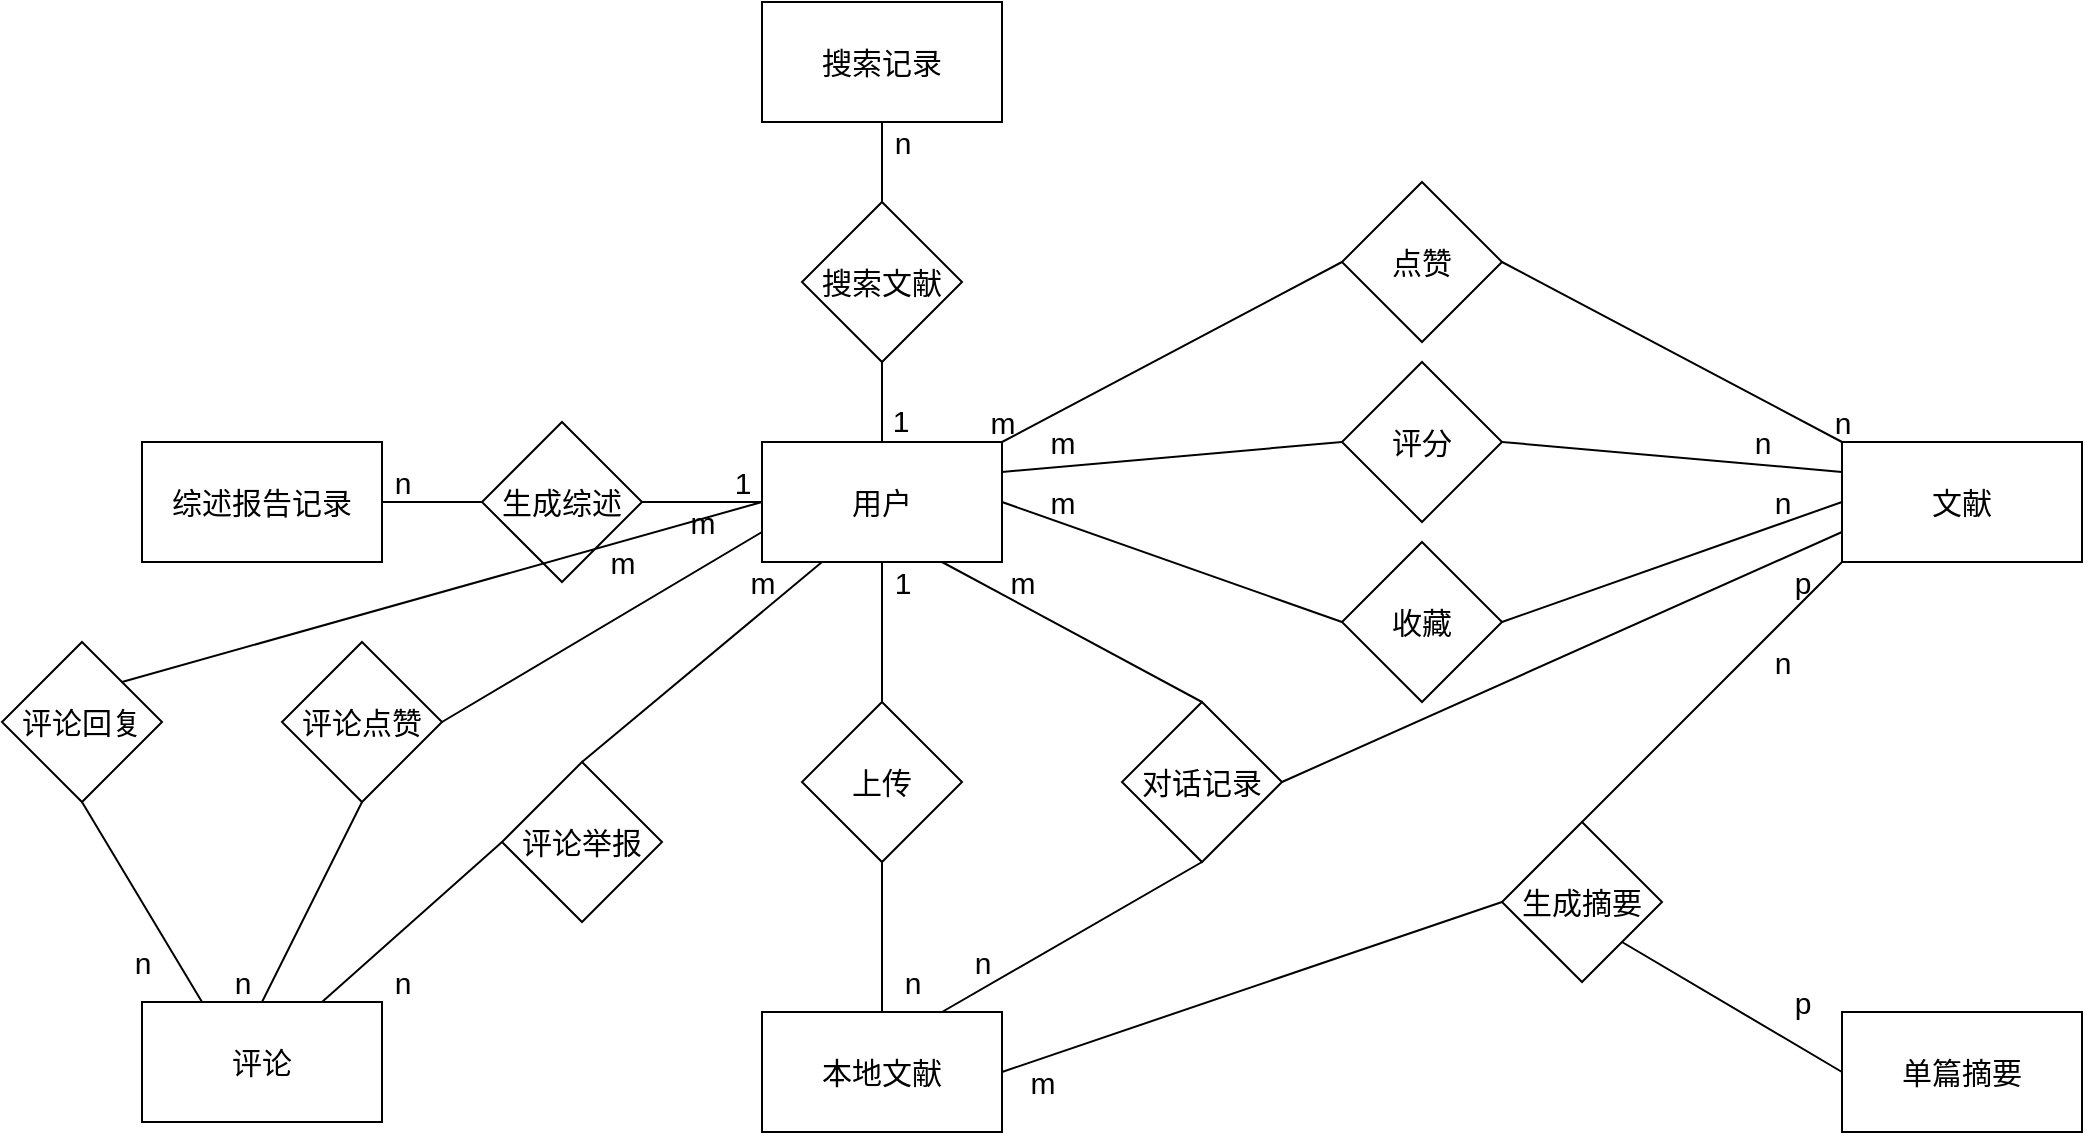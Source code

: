 <mxfile version="24.2.2" type="github">
  <diagram id="7kDKLHeCs0O-ERI10_3t" name="第 1 页">
    <mxGraphModel dx="1940" dy="792" grid="1" gridSize="10" guides="1" tooltips="1" connect="1" arrows="1" fold="1" page="1" pageScale="1" pageWidth="827" pageHeight="1169" math="0" shadow="0">
      <root>
        <mxCell id="0" />
        <mxCell id="1" parent="0" />
        <mxCell id="ikgCimP6HVa5O3g01R5H-14" style="rounded=0;orthogonalLoop=1;jettySize=auto;html=1;entryX=0;entryY=0.5;entryDx=0;entryDy=0;startArrow=none;startFill=0;endArrow=none;endFill=0;exitX=1;exitY=0;exitDx=0;exitDy=0;fontSize=15;" parent="1" source="ikgCimP6HVa5O3g01R5H-1" target="ikgCimP6HVa5O3g01R5H-11" edge="1">
          <mxGeometry relative="1" as="geometry">
            <mxPoint x="360" y="330" as="sourcePoint" />
          </mxGeometry>
        </mxCell>
        <mxCell id="ikgCimP6HVa5O3g01R5H-21" style="edgeStyle=none;rounded=0;orthogonalLoop=1;jettySize=auto;html=1;exitX=1;exitY=0.25;exitDx=0;exitDy=0;entryX=0;entryY=0.5;entryDx=0;entryDy=0;startArrow=none;startFill=0;endArrow=none;endFill=0;fontSize=15;" parent="1" source="ikgCimP6HVa5O3g01R5H-1" target="ikgCimP6HVa5O3g01R5H-12" edge="1">
          <mxGeometry relative="1" as="geometry" />
        </mxCell>
        <mxCell id="ikgCimP6HVa5O3g01R5H-25" style="edgeStyle=none;rounded=0;orthogonalLoop=1;jettySize=auto;html=1;exitX=1;exitY=0.5;exitDx=0;exitDy=0;entryX=0;entryY=0.5;entryDx=0;entryDy=0;startArrow=none;startFill=0;endArrow=none;endFill=0;fontSize=15;" parent="1" source="ikgCimP6HVa5O3g01R5H-1" target="ikgCimP6HVa5O3g01R5H-13" edge="1">
          <mxGeometry relative="1" as="geometry" />
        </mxCell>
        <mxCell id="ikgCimP6HVa5O3g01R5H-33" style="edgeStyle=none;rounded=0;orthogonalLoop=1;jettySize=auto;html=1;exitX=0.5;exitY=1;exitDx=0;exitDy=0;entryX=0.5;entryY=0;entryDx=0;entryDy=0;startArrow=none;startFill=0;endArrow=none;endFill=0;fontSize=15;" parent="1" source="ikgCimP6HVa5O3g01R5H-1" target="ikgCimP6HVa5O3g01R5H-32" edge="1">
          <mxGeometry relative="1" as="geometry" />
        </mxCell>
        <mxCell id="ikgCimP6HVa5O3g01R5H-41" style="edgeStyle=none;rounded=0;orthogonalLoop=1;jettySize=auto;html=1;exitX=0.75;exitY=1;exitDx=0;exitDy=0;entryX=0.5;entryY=0;entryDx=0;entryDy=0;startArrow=none;startFill=0;endArrow=none;endFill=0;fontSize=15;" parent="1" source="ikgCimP6HVa5O3g01R5H-1" target="ikgCimP6HVa5O3g01R5H-40" edge="1">
          <mxGeometry relative="1" as="geometry" />
        </mxCell>
        <mxCell id="ikgCimP6HVa5O3g01R5H-72" style="edgeStyle=none;rounded=0;orthogonalLoop=1;jettySize=auto;html=1;exitX=0.25;exitY=1;exitDx=0;exitDy=0;entryX=0.5;entryY=0;entryDx=0;entryDy=0;startArrow=none;startFill=0;endArrow=none;endFill=0;fontSize=15;" parent="1" source="ikgCimP6HVa5O3g01R5H-1" target="ikgCimP6HVa5O3g01R5H-68" edge="1">
          <mxGeometry relative="1" as="geometry" />
        </mxCell>
        <mxCell id="ikgCimP6HVa5O3g01R5H-1" value="用户" style="rounded=0;whiteSpace=wrap;html=1;fontSize=15;" parent="1" vertex="1">
          <mxGeometry x="210" y="330" width="120" height="60" as="geometry" />
        </mxCell>
        <mxCell id="ikgCimP6HVa5O3g01R5H-60" style="edgeStyle=none;rounded=0;orthogonalLoop=1;jettySize=auto;html=1;exitX=0;exitY=1;exitDx=0;exitDy=0;entryX=0.5;entryY=0;entryDx=0;entryDy=0;startArrow=none;startFill=0;endArrow=none;endFill=0;fontSize=15;" parent="1" source="ikgCimP6HVa5O3g01R5H-2" target="ikgCimP6HVa5O3g01R5H-59" edge="1">
          <mxGeometry relative="1" as="geometry" />
        </mxCell>
        <mxCell id="ikgCimP6HVa5O3g01R5H-2" value="文献" style="rounded=0;whiteSpace=wrap;html=1;fontSize=15;" parent="1" vertex="1">
          <mxGeometry x="750" y="330" width="120" height="60" as="geometry" />
        </mxCell>
        <mxCell id="ikgCimP6HVa5O3g01R5H-17" style="edgeStyle=none;rounded=0;orthogonalLoop=1;jettySize=auto;html=1;exitX=1;exitY=0.5;exitDx=0;exitDy=0;entryX=0;entryY=0;entryDx=0;entryDy=0;startArrow=none;startFill=0;endArrow=none;endFill=0;fontSize=15;" parent="1" source="ikgCimP6HVa5O3g01R5H-11" target="ikgCimP6HVa5O3g01R5H-2" edge="1">
          <mxGeometry relative="1" as="geometry" />
        </mxCell>
        <mxCell id="ikgCimP6HVa5O3g01R5H-11" value="点赞" style="rhombus;whiteSpace=wrap;html=1;fontSize=15;" parent="1" vertex="1">
          <mxGeometry x="500" y="200" width="80" height="80" as="geometry" />
        </mxCell>
        <mxCell id="ikgCimP6HVa5O3g01R5H-22" style="edgeStyle=none;rounded=0;orthogonalLoop=1;jettySize=auto;html=1;exitX=1;exitY=0.5;exitDx=0;exitDy=0;entryX=0;entryY=0.25;entryDx=0;entryDy=0;startArrow=none;startFill=0;endArrow=none;endFill=0;fontSize=15;" parent="1" source="ikgCimP6HVa5O3g01R5H-12" target="ikgCimP6HVa5O3g01R5H-2" edge="1">
          <mxGeometry relative="1" as="geometry" />
        </mxCell>
        <mxCell id="ikgCimP6HVa5O3g01R5H-12" value="评分" style="rhombus;whiteSpace=wrap;html=1;fontSize=15;" parent="1" vertex="1">
          <mxGeometry x="500" y="290" width="80" height="80" as="geometry" />
        </mxCell>
        <mxCell id="ikgCimP6HVa5O3g01R5H-26" style="edgeStyle=none;rounded=0;orthogonalLoop=1;jettySize=auto;html=1;exitX=1;exitY=0.5;exitDx=0;exitDy=0;entryX=0;entryY=0.5;entryDx=0;entryDy=0;startArrow=none;startFill=0;endArrow=none;endFill=0;fontSize=15;" parent="1" source="ikgCimP6HVa5O3g01R5H-13" target="ikgCimP6HVa5O3g01R5H-2" edge="1">
          <mxGeometry relative="1" as="geometry" />
        </mxCell>
        <mxCell id="ikgCimP6HVa5O3g01R5H-13" value="收藏" style="rhombus;whiteSpace=wrap;html=1;fontSize=15;" parent="1" vertex="1">
          <mxGeometry x="500" y="380" width="80" height="80" as="geometry" />
        </mxCell>
        <mxCell id="ikgCimP6HVa5O3g01R5H-19" value="m" style="text;html=1;align=center;verticalAlign=middle;resizable=0;points=[];autosize=1;fontSize=15;" parent="1" vertex="1">
          <mxGeometry x="310" y="305" width="40" height="30" as="geometry" />
        </mxCell>
        <mxCell id="ikgCimP6HVa5O3g01R5H-20" value="n" style="text;html=1;align=center;verticalAlign=middle;resizable=0;points=[];autosize=1;fontSize=15;" parent="1" vertex="1">
          <mxGeometry x="735" y="305" width="30" height="30" as="geometry" />
        </mxCell>
        <mxCell id="ikgCimP6HVa5O3g01R5H-23" value="m" style="text;html=1;align=center;verticalAlign=middle;resizable=0;points=[];autosize=1;fontSize=15;" parent="1" vertex="1">
          <mxGeometry x="340" y="315" width="40" height="30" as="geometry" />
        </mxCell>
        <mxCell id="ikgCimP6HVa5O3g01R5H-24" value="n" style="text;html=1;align=center;verticalAlign=middle;resizable=0;points=[];autosize=1;fontSize=15;" parent="1" vertex="1">
          <mxGeometry x="695" y="315" width="30" height="30" as="geometry" />
        </mxCell>
        <mxCell id="ikgCimP6HVa5O3g01R5H-27" value="m" style="text;html=1;align=center;verticalAlign=middle;resizable=0;points=[];autosize=1;fontSize=15;" parent="1" vertex="1">
          <mxGeometry x="340" y="345" width="40" height="30" as="geometry" />
        </mxCell>
        <mxCell id="ikgCimP6HVa5O3g01R5H-28" value="n" style="text;html=1;align=center;verticalAlign=middle;resizable=0;points=[];autosize=1;fontSize=15;" parent="1" vertex="1">
          <mxGeometry x="705" y="345" width="30" height="30" as="geometry" />
        </mxCell>
        <mxCell id="ikgCimP6HVa5O3g01R5H-61" style="edgeStyle=none;rounded=0;orthogonalLoop=1;jettySize=auto;html=1;exitX=1;exitY=0.5;exitDx=0;exitDy=0;entryX=0;entryY=0.5;entryDx=0;entryDy=0;startArrow=none;startFill=0;endArrow=none;endFill=0;fontSize=15;" parent="1" source="ikgCimP6HVa5O3g01R5H-29" target="ikgCimP6HVa5O3g01R5H-59" edge="1">
          <mxGeometry relative="1" as="geometry" />
        </mxCell>
        <mxCell id="ikgCimP6HVa5O3g01R5H-29" value="本地文献" style="rounded=0;whiteSpace=wrap;html=1;fontSize=15;" parent="1" vertex="1">
          <mxGeometry x="210" y="615" width="120" height="60" as="geometry" />
        </mxCell>
        <mxCell id="ikgCimP6HVa5O3g01R5H-30" value="搜索记录" style="rounded=0;whiteSpace=wrap;html=1;fontSize=15;" parent="1" vertex="1">
          <mxGeometry x="210" y="110" width="120" height="60" as="geometry" />
        </mxCell>
        <mxCell id="ikgCimP6HVa5O3g01R5H-34" style="edgeStyle=none;rounded=0;orthogonalLoop=1;jettySize=auto;html=1;exitX=0.5;exitY=1;exitDx=0;exitDy=0;entryX=0.5;entryY=0;entryDx=0;entryDy=0;startArrow=none;startFill=0;endArrow=none;endFill=0;fontSize=15;" parent="1" source="ikgCimP6HVa5O3g01R5H-32" target="ikgCimP6HVa5O3g01R5H-29" edge="1">
          <mxGeometry relative="1" as="geometry" />
        </mxCell>
        <mxCell id="ikgCimP6HVa5O3g01R5H-32" value="上传" style="rhombus;whiteSpace=wrap;html=1;fontSize=15;" parent="1" vertex="1">
          <mxGeometry x="230" y="460" width="80" height="80" as="geometry" />
        </mxCell>
        <mxCell id="ikgCimP6HVa5O3g01R5H-37" value="1" style="text;html=1;align=center;verticalAlign=middle;resizable=0;points=[];autosize=1;fontSize=15;" parent="1" vertex="1">
          <mxGeometry x="265" y="385" width="30" height="30" as="geometry" />
        </mxCell>
        <mxCell id="ikgCimP6HVa5O3g01R5H-38" value="n" style="text;html=1;align=center;verticalAlign=middle;resizable=0;points=[];autosize=1;fontSize=15;" parent="1" vertex="1">
          <mxGeometry x="270" y="585" width="30" height="30" as="geometry" />
        </mxCell>
        <mxCell id="ikgCimP6HVa5O3g01R5H-42" style="edgeStyle=none;rounded=0;orthogonalLoop=1;jettySize=auto;html=1;exitX=0.5;exitY=1;exitDx=0;exitDy=0;entryX=0.75;entryY=0;entryDx=0;entryDy=0;startArrow=none;startFill=0;endArrow=none;endFill=0;fontSize=15;" parent="1" source="ikgCimP6HVa5O3g01R5H-40" target="ikgCimP6HVa5O3g01R5H-29" edge="1">
          <mxGeometry relative="1" as="geometry" />
        </mxCell>
        <mxCell id="ikgCimP6HVa5O3g01R5H-45" style="edgeStyle=none;rounded=0;orthogonalLoop=1;jettySize=auto;html=1;exitX=1;exitY=0.5;exitDx=0;exitDy=0;entryX=0;entryY=0.75;entryDx=0;entryDy=0;startArrow=none;startFill=0;endArrow=none;endFill=0;fontSize=15;" parent="1" source="ikgCimP6HVa5O3g01R5H-40" target="ikgCimP6HVa5O3g01R5H-2" edge="1">
          <mxGeometry relative="1" as="geometry" />
        </mxCell>
        <mxCell id="ikgCimP6HVa5O3g01R5H-40" value="对话记录" style="rhombus;whiteSpace=wrap;html=1;fontSize=15;" parent="1" vertex="1">
          <mxGeometry x="390" y="460" width="80" height="80" as="geometry" />
        </mxCell>
        <mxCell id="ikgCimP6HVa5O3g01R5H-43" value="m" style="text;html=1;align=center;verticalAlign=middle;resizable=0;points=[];autosize=1;fontSize=15;" parent="1" vertex="1">
          <mxGeometry x="320" y="385" width="40" height="30" as="geometry" />
        </mxCell>
        <mxCell id="ikgCimP6HVa5O3g01R5H-44" value="n" style="text;html=1;align=center;verticalAlign=middle;resizable=0;points=[];autosize=1;fontSize=15;" parent="1" vertex="1">
          <mxGeometry x="305" y="575" width="30" height="30" as="geometry" />
        </mxCell>
        <mxCell id="ikgCimP6HVa5O3g01R5H-46" value="p" style="text;html=1;align=center;verticalAlign=middle;resizable=0;points=[];autosize=1;fontSize=15;" parent="1" vertex="1">
          <mxGeometry x="715" y="385" width="30" height="30" as="geometry" />
        </mxCell>
        <mxCell id="ikgCimP6HVa5O3g01R5H-47" value="单篇摘要" style="rounded=0;whiteSpace=wrap;html=1;fontSize=15;" parent="1" vertex="1">
          <mxGeometry x="750" y="615" width="120" height="60" as="geometry" />
        </mxCell>
        <mxCell id="ikgCimP6HVa5O3g01R5H-51" style="edgeStyle=none;rounded=0;orthogonalLoop=1;jettySize=auto;html=1;exitX=1;exitY=0.5;exitDx=0;exitDy=0;entryX=0;entryY=0.5;entryDx=0;entryDy=0;startArrow=none;startFill=0;endArrow=none;endFill=0;fontSize=15;" parent="1" source="ikgCimP6HVa5O3g01R5H-48" target="ikgCimP6HVa5O3g01R5H-49" edge="1">
          <mxGeometry relative="1" as="geometry" />
        </mxCell>
        <mxCell id="ikgCimP6HVa5O3g01R5H-48" value="综述报告记录" style="rounded=0;whiteSpace=wrap;html=1;fontSize=15;" parent="1" vertex="1">
          <mxGeometry x="-100" y="330" width="120" height="60" as="geometry" />
        </mxCell>
        <mxCell id="ikgCimP6HVa5O3g01R5H-50" style="edgeStyle=none;rounded=0;orthogonalLoop=1;jettySize=auto;html=1;exitX=1;exitY=0.5;exitDx=0;exitDy=0;entryX=0;entryY=0.5;entryDx=0;entryDy=0;startArrow=none;startFill=0;endArrow=none;endFill=0;fontSize=15;" parent="1" source="ikgCimP6HVa5O3g01R5H-49" target="ikgCimP6HVa5O3g01R5H-1" edge="1">
          <mxGeometry relative="1" as="geometry" />
        </mxCell>
        <mxCell id="ikgCimP6HVa5O3g01R5H-49" value="生成综述" style="rhombus;whiteSpace=wrap;html=1;fontSize=15;" parent="1" vertex="1">
          <mxGeometry x="70" y="320" width="80" height="80" as="geometry" />
        </mxCell>
        <mxCell id="ikgCimP6HVa5O3g01R5H-52" value="1" style="text;html=1;align=center;verticalAlign=middle;resizable=0;points=[];autosize=1;fontSize=15;" parent="1" vertex="1">
          <mxGeometry x="185" y="335" width="30" height="30" as="geometry" />
        </mxCell>
        <mxCell id="ikgCimP6HVa5O3g01R5H-53" value="n" style="text;html=1;align=center;verticalAlign=middle;resizable=0;points=[];autosize=1;fontSize=15;" parent="1" vertex="1">
          <mxGeometry x="15" y="335" width="30" height="30" as="geometry" />
        </mxCell>
        <mxCell id="ikgCimP6HVa5O3g01R5H-55" style="edgeStyle=none;rounded=0;orthogonalLoop=1;jettySize=auto;html=1;exitX=0.5;exitY=1;exitDx=0;exitDy=0;entryX=0.5;entryY=0;entryDx=0;entryDy=0;startArrow=none;startFill=0;endArrow=none;endFill=0;fontSize=15;" parent="1" source="ikgCimP6HVa5O3g01R5H-54" target="ikgCimP6HVa5O3g01R5H-1" edge="1">
          <mxGeometry relative="1" as="geometry" />
        </mxCell>
        <mxCell id="ikgCimP6HVa5O3g01R5H-56" value="1" style="edgeLabel;html=1;align=center;verticalAlign=middle;resizable=0;points=[];fontSize=15;" parent="ikgCimP6HVa5O3g01R5H-55" vertex="1" connectable="0">
          <mxGeometry x="0.45" y="9" relative="1" as="geometry">
            <mxPoint as="offset" />
          </mxGeometry>
        </mxCell>
        <mxCell id="ikgCimP6HVa5O3g01R5H-57" style="edgeStyle=none;rounded=0;orthogonalLoop=1;jettySize=auto;html=1;exitX=0.5;exitY=0;exitDx=0;exitDy=0;entryX=0.5;entryY=1;entryDx=0;entryDy=0;startArrow=none;startFill=0;endArrow=none;endFill=0;fontSize=15;" parent="1" source="ikgCimP6HVa5O3g01R5H-54" target="ikgCimP6HVa5O3g01R5H-30" edge="1">
          <mxGeometry relative="1" as="geometry" />
        </mxCell>
        <mxCell id="ikgCimP6HVa5O3g01R5H-54" value="搜索文献" style="rhombus;whiteSpace=wrap;html=1;fontSize=15;" parent="1" vertex="1">
          <mxGeometry x="230" y="210" width="80" height="80" as="geometry" />
        </mxCell>
        <mxCell id="ikgCimP6HVa5O3g01R5H-58" value="n" style="text;html=1;align=center;verticalAlign=middle;resizable=0;points=[];autosize=1;fontSize=15;" parent="1" vertex="1">
          <mxGeometry x="265" y="165" width="30" height="30" as="geometry" />
        </mxCell>
        <mxCell id="ikgCimP6HVa5O3g01R5H-62" style="edgeStyle=none;rounded=0;orthogonalLoop=1;jettySize=auto;html=1;exitX=1;exitY=1;exitDx=0;exitDy=0;entryX=0;entryY=0.5;entryDx=0;entryDy=0;startArrow=none;startFill=0;endArrow=none;endFill=0;fontSize=15;" parent="1" source="ikgCimP6HVa5O3g01R5H-59" target="ikgCimP6HVa5O3g01R5H-47" edge="1">
          <mxGeometry relative="1" as="geometry" />
        </mxCell>
        <mxCell id="ikgCimP6HVa5O3g01R5H-59" value="生成摘要" style="rhombus;whiteSpace=wrap;html=1;fontSize=15;" parent="1" vertex="1">
          <mxGeometry x="580" y="520" width="80" height="80" as="geometry" />
        </mxCell>
        <mxCell id="ikgCimP6HVa5O3g01R5H-63" value="m" style="text;html=1;align=center;verticalAlign=middle;resizable=0;points=[];autosize=1;fontSize=15;" parent="1" vertex="1">
          <mxGeometry x="330" y="635" width="40" height="30" as="geometry" />
        </mxCell>
        <mxCell id="ikgCimP6HVa5O3g01R5H-64" value="n" style="text;html=1;align=center;verticalAlign=middle;resizable=0;points=[];autosize=1;fontSize=15;" parent="1" vertex="1">
          <mxGeometry x="705" y="425" width="30" height="30" as="geometry" />
        </mxCell>
        <mxCell id="ikgCimP6HVa5O3g01R5H-65" value="p" style="text;html=1;align=center;verticalAlign=middle;resizable=0;points=[];autosize=1;fontSize=15;" parent="1" vertex="1">
          <mxGeometry x="715" y="595" width="30" height="30" as="geometry" />
        </mxCell>
        <mxCell id="ikgCimP6HVa5O3g01R5H-70" style="edgeStyle=none;rounded=0;orthogonalLoop=1;jettySize=auto;html=1;exitX=0.5;exitY=1;exitDx=0;exitDy=0;entryX=0.5;entryY=0;entryDx=0;entryDy=0;startArrow=none;startFill=0;endArrow=none;endFill=0;fontSize=15;" parent="1" source="ikgCimP6HVa5O3g01R5H-67" target="ikgCimP6HVa5O3g01R5H-69" edge="1">
          <mxGeometry relative="1" as="geometry" />
        </mxCell>
        <mxCell id="ikgCimP6HVa5O3g01R5H-71" style="edgeStyle=none;rounded=0;orthogonalLoop=1;jettySize=auto;html=1;exitX=1;exitY=0.5;exitDx=0;exitDy=0;entryX=0;entryY=0.75;entryDx=0;entryDy=0;startArrow=none;startFill=0;endArrow=none;endFill=0;fontSize=15;" parent="1" source="ikgCimP6HVa5O3g01R5H-67" target="ikgCimP6HVa5O3g01R5H-1" edge="1">
          <mxGeometry relative="1" as="geometry" />
        </mxCell>
        <mxCell id="ikgCimP6HVa5O3g01R5H-67" value="评论点赞" style="rhombus;whiteSpace=wrap;html=1;fontSize=15;" parent="1" vertex="1">
          <mxGeometry x="-30" y="430" width="80" height="80" as="geometry" />
        </mxCell>
        <mxCell id="ikgCimP6HVa5O3g01R5H-73" style="edgeStyle=none;rounded=0;orthogonalLoop=1;jettySize=auto;html=1;exitX=0;exitY=0.5;exitDx=0;exitDy=0;entryX=0.75;entryY=0;entryDx=0;entryDy=0;startArrow=none;startFill=0;endArrow=none;endFill=0;fontSize=15;" parent="1" source="ikgCimP6HVa5O3g01R5H-68" target="ikgCimP6HVa5O3g01R5H-69" edge="1">
          <mxGeometry relative="1" as="geometry" />
        </mxCell>
        <mxCell id="ikgCimP6HVa5O3g01R5H-68" value="评论举报" style="rhombus;whiteSpace=wrap;html=1;fontSize=15;" parent="1" vertex="1">
          <mxGeometry x="80" y="490" width="80" height="80" as="geometry" />
        </mxCell>
        <mxCell id="ikgCimP6HVa5O3g01R5H-69" value="评论" style="rounded=0;whiteSpace=wrap;html=1;fontSize=15;" parent="1" vertex="1">
          <mxGeometry x="-100" y="610" width="120" height="60" as="geometry" />
        </mxCell>
        <mxCell id="ikgCimP6HVa5O3g01R5H-74" value="m" style="text;html=1;align=center;verticalAlign=middle;resizable=0;points=[];autosize=1;fontSize=15;" parent="1" vertex="1">
          <mxGeometry x="160" y="355" width="40" height="30" as="geometry" />
        </mxCell>
        <mxCell id="ikgCimP6HVa5O3g01R5H-75" value="n" style="text;html=1;align=center;verticalAlign=middle;resizable=0;points=[];autosize=1;fontSize=15;" parent="1" vertex="1">
          <mxGeometry x="-65" y="585" width="30" height="30" as="geometry" />
        </mxCell>
        <mxCell id="ikgCimP6HVa5O3g01R5H-76" value="m" style="text;html=1;align=center;verticalAlign=middle;resizable=0;points=[];autosize=1;fontSize=15;" parent="1" vertex="1">
          <mxGeometry x="190" y="385" width="40" height="30" as="geometry" />
        </mxCell>
        <mxCell id="ikgCimP6HVa5O3g01R5H-77" value="n" style="text;html=1;align=center;verticalAlign=middle;resizable=0;points=[];autosize=1;fontSize=15;" parent="1" vertex="1">
          <mxGeometry x="15" y="585" width="30" height="30" as="geometry" />
        </mxCell>
        <mxCell id="ikgCimP6HVa5O3g01R5H-79" style="edgeStyle=none;rounded=0;orthogonalLoop=1;jettySize=auto;html=1;exitX=1;exitY=0;exitDx=0;exitDy=0;entryX=0;entryY=0.5;entryDx=0;entryDy=0;startArrow=none;startFill=0;endArrow=none;endFill=0;fontSize=15;" parent="1" source="ikgCimP6HVa5O3g01R5H-78" target="ikgCimP6HVa5O3g01R5H-1" edge="1">
          <mxGeometry relative="1" as="geometry" />
        </mxCell>
        <mxCell id="ikgCimP6HVa5O3g01R5H-80" style="edgeStyle=none;rounded=0;orthogonalLoop=1;jettySize=auto;html=1;exitX=0.5;exitY=1;exitDx=0;exitDy=0;entryX=0.25;entryY=0;entryDx=0;entryDy=0;startArrow=none;startFill=0;endArrow=none;endFill=0;fontSize=15;" parent="1" source="ikgCimP6HVa5O3g01R5H-78" target="ikgCimP6HVa5O3g01R5H-69" edge="1">
          <mxGeometry relative="1" as="geometry" />
        </mxCell>
        <mxCell id="ikgCimP6HVa5O3g01R5H-78" value="评论回复" style="rhombus;whiteSpace=wrap;html=1;fontSize=15;" parent="1" vertex="1">
          <mxGeometry x="-170" y="430" width="80" height="80" as="geometry" />
        </mxCell>
        <mxCell id="ikgCimP6HVa5O3g01R5H-81" value="n" style="text;html=1;align=center;verticalAlign=middle;resizable=0;points=[];autosize=1;fontSize=15;" parent="1" vertex="1">
          <mxGeometry x="-115" y="575" width="30" height="30" as="geometry" />
        </mxCell>
        <mxCell id="ikgCimP6HVa5O3g01R5H-82" value="m" style="text;html=1;align=center;verticalAlign=middle;resizable=0;points=[];autosize=1;fontSize=15;" parent="1" vertex="1">
          <mxGeometry x="120" y="375" width="40" height="30" as="geometry" />
        </mxCell>
      </root>
    </mxGraphModel>
  </diagram>
</mxfile>
